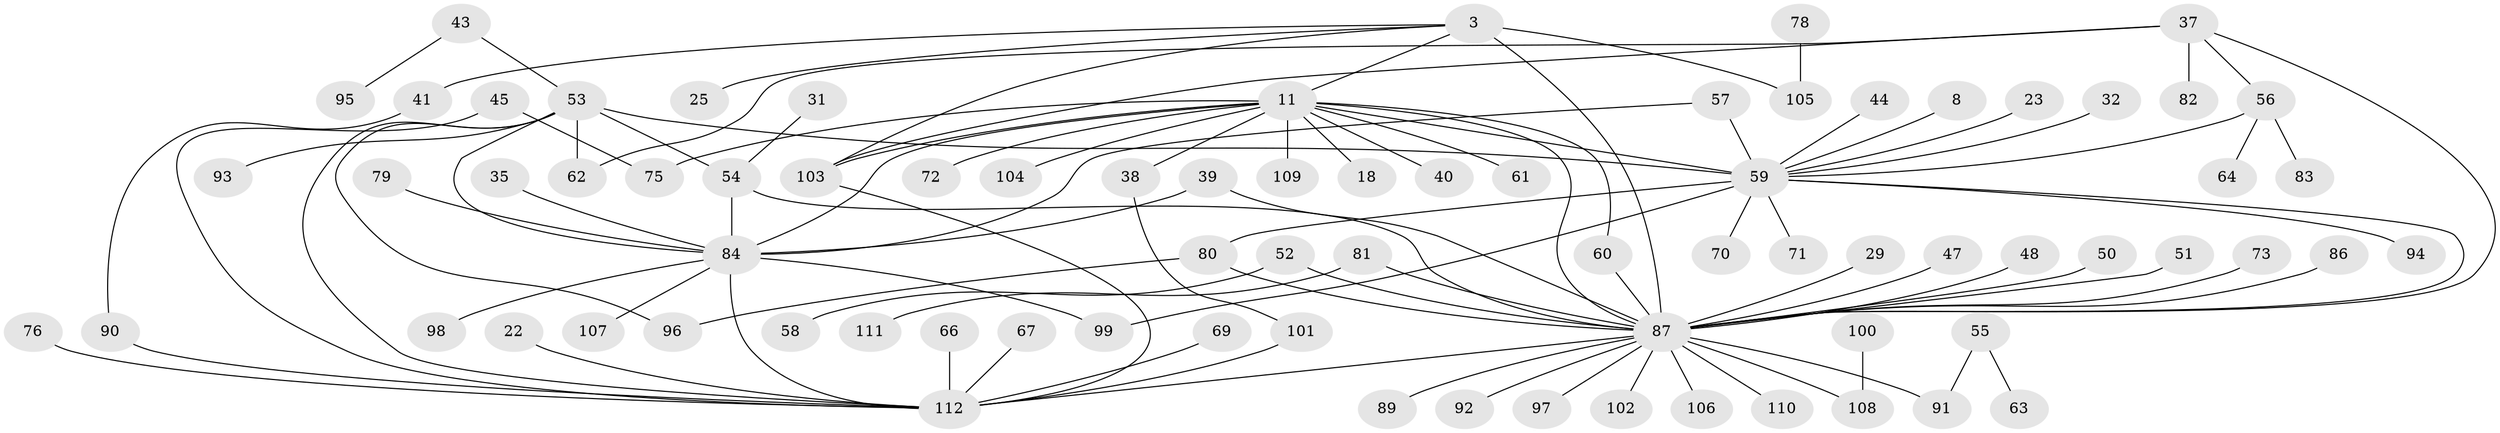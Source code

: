 // original degree distribution, {11: 0.03571428571428571, 10: 0.008928571428571428, 13: 0.008928571428571428, 17: 0.017857142857142856, 2: 0.22321428571428573, 1: 0.4642857142857143, 5: 0.044642857142857144, 4: 0.08035714285714286, 8: 0.008928571428571428, 9: 0.008928571428571428, 3: 0.09821428571428571}
// Generated by graph-tools (version 1.1) at 2025/50/03/04/25 21:50:57]
// undirected, 78 vertices, 98 edges
graph export_dot {
graph [start="1"]
  node [color=gray90,style=filled];
  3;
  8;
  11 [super="+1"];
  18;
  22;
  23;
  25;
  29;
  31;
  32 [super="+12"];
  35;
  37 [super="+36"];
  38;
  39;
  40;
  41;
  43 [super="+26"];
  44;
  45;
  47;
  48 [super="+6"];
  50;
  51;
  52;
  53 [super="+21"];
  54 [super="+28"];
  55;
  56 [super="+16"];
  57;
  58;
  59 [super="+42+49"];
  60 [super="+17"];
  61;
  62;
  63;
  64;
  66;
  67;
  69;
  70;
  71;
  72;
  73;
  75;
  76;
  78;
  79;
  80 [super="+24"];
  81;
  82;
  83;
  84 [super="+13+46+74"];
  86;
  87 [super="+15+2+27+33"];
  89;
  90;
  91 [super="+30"];
  92;
  93;
  94;
  95;
  96 [super="+88"];
  97;
  98;
  99 [super="+20"];
  100;
  101;
  102;
  103 [super="+68"];
  104;
  105 [super="+65"];
  106;
  107;
  108 [super="+85"];
  109;
  110;
  111;
  112 [super="+5+77"];
  3 -- 25;
  3 -- 41;
  3 -- 103 [weight=2];
  3 -- 11;
  3 -- 87 [weight=4];
  3 -- 105;
  8 -- 59;
  11 -- 18;
  11 -- 38;
  11 -- 72;
  11 -- 103;
  11 -- 40;
  11 -- 104;
  11 -- 75;
  11 -- 109;
  11 -- 84 [weight=3];
  11 -- 61;
  11 -- 87;
  11 -- 60;
  11 -- 59 [weight=2];
  22 -- 112;
  23 -- 59;
  29 -- 87;
  31 -- 54;
  32 -- 59;
  35 -- 84;
  37 -- 56;
  37 -- 82;
  37 -- 103;
  37 -- 62;
  37 -- 87;
  38 -- 101;
  39 -- 84;
  39 -- 87;
  41 -- 90;
  43 -- 53;
  43 -- 95;
  44 -- 59;
  45 -- 75;
  45 -- 112;
  47 -- 87;
  48 -- 87 [weight=2];
  50 -- 87;
  51 -- 87;
  52 -- 58;
  52 -- 87;
  53 -- 93;
  53 -- 112 [weight=2];
  53 -- 84;
  53 -- 59 [weight=4];
  53 -- 62;
  53 -- 96;
  53 -- 54;
  54 -- 87;
  54 -- 84;
  55 -- 63;
  55 -- 91;
  56 -- 64;
  56 -- 83;
  56 -- 59;
  57 -- 84;
  57 -- 59;
  59 -- 71;
  59 -- 87 [weight=3];
  59 -- 99;
  59 -- 70;
  59 -- 80;
  59 -- 94;
  60 -- 87;
  66 -- 112;
  67 -- 112;
  69 -- 112;
  73 -- 87;
  76 -- 112;
  78 -- 105;
  79 -- 84;
  80 -- 87 [weight=4];
  80 -- 96;
  81 -- 111;
  81 -- 87;
  84 -- 98;
  84 -- 107;
  84 -- 112 [weight=3];
  84 -- 99;
  86 -- 87;
  87 -- 97 [weight=2];
  87 -- 112 [weight=5];
  87 -- 110 [weight=2];
  87 -- 89;
  87 -- 92;
  87 -- 106;
  87 -- 91;
  87 -- 102;
  87 -- 108;
  90 -- 112;
  100 -- 108;
  101 -- 112;
  103 -- 112;
}
